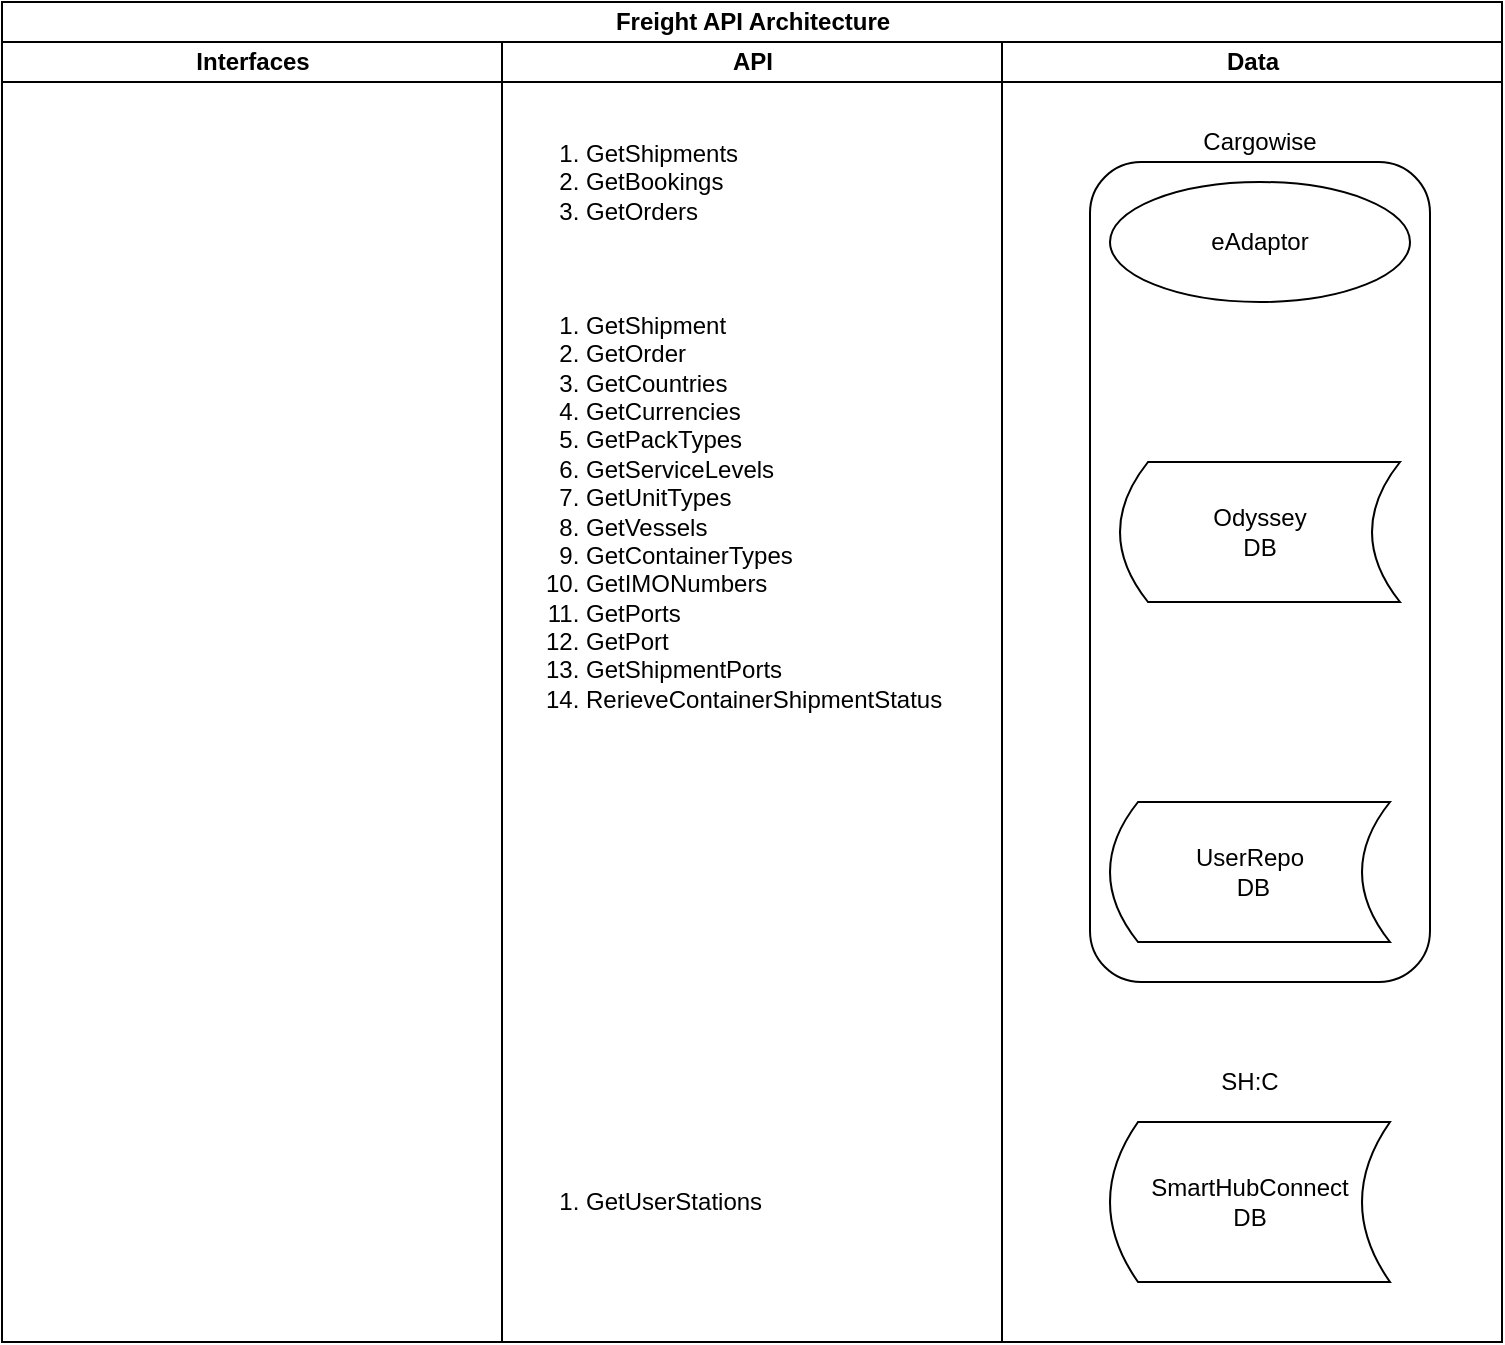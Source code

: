 <mxfile version="11.0.4" type="github"><diagram id="-AoS3aZuVU1gZGTSnwES" name="Page-1"><mxGraphModel dx="1422" dy="764" grid="1" gridSize="10" guides="1" tooltips="1" connect="1" arrows="1" fold="1" page="1" pageScale="1" pageWidth="850" pageHeight="1100" math="0" shadow="0"><root><mxCell id="0"/><mxCell id="1" parent="0"/><mxCell id="NsvNeeM-Z885Ar_qXPRW-5" value="Freight API Architecture" style="swimlane;html=1;childLayout=stackLayout;resizeParent=1;resizeParentMax=0;startSize=20;" vertex="1" parent="1"><mxGeometry x="20" y="410" width="750" height="670" as="geometry"><mxRectangle x="20" y="410" width="60" height="20" as="alternateBounds"/></mxGeometry></mxCell><mxCell id="NsvNeeM-Z885Ar_qXPRW-6" value="Interfaces" style="swimlane;html=1;startSize=20;" vertex="1" parent="NsvNeeM-Z885Ar_qXPRW-5"><mxGeometry y="20" width="250" height="650" as="geometry"/></mxCell><mxCell id="NsvNeeM-Z885Ar_qXPRW-7" value="API" style="swimlane;html=1;startSize=20;" vertex="1" parent="NsvNeeM-Z885Ar_qXPRW-5"><mxGeometry x="250" y="20" width="250" height="650" as="geometry"/></mxCell><mxCell id="NsvNeeM-Z885Ar_qXPRW-17" value="&lt;ol&gt;&lt;li&gt;GetShipments&lt;/li&gt;&lt;li&gt;GetBookings&lt;/li&gt;&lt;li&gt;GetOrders&lt;/li&gt;&lt;/ol&gt;" style="text;strokeColor=none;fillColor=none;html=1;whiteSpace=wrap;verticalAlign=middle;overflow=hidden;" vertex="1" parent="NsvNeeM-Z885Ar_qXPRW-7"><mxGeometry y="30" width="240" height="80" as="geometry"/></mxCell><mxCell id="NsvNeeM-Z885Ar_qXPRW-18" value="&lt;ol&gt;&lt;li&gt;GetShipment&lt;/li&gt;&lt;li&gt;GetOrder&lt;/li&gt;&lt;li&gt;GetCountries&lt;/li&gt;&lt;li&gt;GetCurrencies&lt;/li&gt;&lt;li&gt;GetPackTypes&lt;/li&gt;&lt;li&gt;GetServiceLevels&lt;/li&gt;&lt;li&gt;GetUnitTypes&lt;/li&gt;&lt;li&gt;GetVessels&lt;/li&gt;&lt;li&gt;GetContainerTypes&lt;/li&gt;&lt;li&gt;GetIMONumbers&lt;/li&gt;&lt;li&gt;GetPorts&lt;/li&gt;&lt;li&gt;GetPort&lt;/li&gt;&lt;li&gt;GetShipmentPorts&lt;/li&gt;&lt;li&gt;RerieveContainerShipmentStatus&lt;/li&gt;&lt;/ol&gt;" style="text;strokeColor=none;fillColor=none;html=1;whiteSpace=wrap;verticalAlign=middle;overflow=hidden;" vertex="1" parent="NsvNeeM-Z885Ar_qXPRW-7"><mxGeometry y="110" width="240" height="250" as="geometry"/></mxCell><mxCell id="NsvNeeM-Z885Ar_qXPRW-19" value="&lt;ol&gt;&lt;li&gt;GetUserStations&lt;/li&gt;&lt;/ol&gt;" style="text;strokeColor=none;fillColor=none;html=1;whiteSpace=wrap;verticalAlign=middle;overflow=hidden;" vertex="1" parent="NsvNeeM-Z885Ar_qXPRW-7"><mxGeometry y="540" width="240" height="80" as="geometry"/></mxCell><mxCell id="NsvNeeM-Z885Ar_qXPRW-8" value="Data" style="swimlane;html=1;startSize=20;" vertex="1" parent="NsvNeeM-Z885Ar_qXPRW-5"><mxGeometry x="500" y="20" width="250" height="650" as="geometry"/></mxCell><mxCell id="NsvNeeM-Z885Ar_qXPRW-22" value="" style="rounded=1;whiteSpace=wrap;html=1;" vertex="1" parent="NsvNeeM-Z885Ar_qXPRW-8"><mxGeometry x="44" y="60" width="170" height="410" as="geometry"/></mxCell><mxCell id="NsvNeeM-Z885Ar_qXPRW-9" value="Odyssey &lt;br&gt;DB" style="shape=dataStorage;whiteSpace=wrap;html=1;" vertex="1" parent="NsvNeeM-Z885Ar_qXPRW-8"><mxGeometry x="59" y="210" width="140" height="70" as="geometry"/></mxCell><mxCell id="NsvNeeM-Z885Ar_qXPRW-15" value="UserRepo&lt;br&gt;&amp;nbsp;DB" style="shape=dataStorage;whiteSpace=wrap;html=1;" vertex="1" parent="NsvNeeM-Z885Ar_qXPRW-8"><mxGeometry x="54" y="380" width="140" height="70" as="geometry"/></mxCell><mxCell id="NsvNeeM-Z885Ar_qXPRW-16" value="eAdaptor" style="ellipse;whiteSpace=wrap;html=1;" vertex="1" parent="NsvNeeM-Z885Ar_qXPRW-8"><mxGeometry x="54" y="70" width="150" height="60" as="geometry"/></mxCell><mxCell id="NsvNeeM-Z885Ar_qXPRW-20" value="SmartHubConnect&lt;br&gt;DB" style="shape=dataStorage;whiteSpace=wrap;html=1;" vertex="1" parent="NsvNeeM-Z885Ar_qXPRW-8"><mxGeometry x="54" y="540" width="140" height="80" as="geometry"/></mxCell><mxCell id="NsvNeeM-Z885Ar_qXPRW-23" value="Cargowise" style="text;html=1;strokeColor=none;fillColor=none;align=center;verticalAlign=middle;whiteSpace=wrap;rounded=0;" vertex="1" parent="NsvNeeM-Z885Ar_qXPRW-8"><mxGeometry x="109" y="40" width="40" height="20" as="geometry"/></mxCell><mxCell id="NsvNeeM-Z885Ar_qXPRW-24" value="SH:C" style="text;html=1;strokeColor=none;fillColor=none;align=center;verticalAlign=middle;whiteSpace=wrap;rounded=0;" vertex="1" parent="NsvNeeM-Z885Ar_qXPRW-8"><mxGeometry x="104" y="510" width="40" height="20" as="geometry"/></mxCell></root></mxGraphModel></diagram></mxfile>